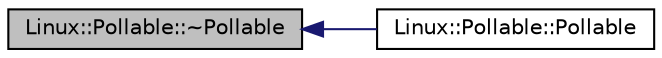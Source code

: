 digraph "Linux::Pollable::~Pollable"
{
 // INTERACTIVE_SVG=YES
  edge [fontname="Helvetica",fontsize="10",labelfontname="Helvetica",labelfontsize="10"];
  node [fontname="Helvetica",fontsize="10",shape=record];
  rankdir="LR";
  Node1 [label="Linux::Pollable::~Pollable",height=0.2,width=0.4,color="black", fillcolor="grey75", style="filled", fontcolor="black"];
  Node1 -> Node2 [dir="back",color="midnightblue",fontsize="10",style="solid",fontname="Helvetica"];
  Node2 [label="Linux::Pollable::Pollable",height=0.2,width=0.4,color="black", fillcolor="white", style="filled",URL="$classLinux_1_1Pollable.html#a8e1c35948cedbe7dfc9bb351abd3047e"];
}
